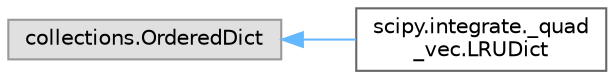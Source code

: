 digraph "Graphical Class Hierarchy"
{
 // LATEX_PDF_SIZE
  bgcolor="transparent";
  edge [fontname=Helvetica,fontsize=10,labelfontname=Helvetica,labelfontsize=10];
  node [fontname=Helvetica,fontsize=10,shape=box,height=0.2,width=0.4];
  rankdir="LR";
  Node0 [id="Node000000",label="collections.OrderedDict",height=0.2,width=0.4,color="grey60", fillcolor="#E0E0E0", style="filled",tooltip=" "];
  Node0 -> Node1 [id="edge3333_Node000000_Node000001",dir="back",color="steelblue1",style="solid",tooltip=" "];
  Node1 [id="Node000001",label="scipy.integrate._quad\l_vec.LRUDict",height=0.2,width=0.4,color="grey40", fillcolor="white", style="filled",URL="$d0/d80/classscipy_1_1integrate_1_1__quad__vec_1_1LRUDict.html",tooltip=" "];
}
